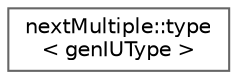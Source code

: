 digraph "Graphical Class Hierarchy"
{
 // LATEX_PDF_SIZE
  bgcolor="transparent";
  edge [fontname=Helvetica,fontsize=10,labelfontname=Helvetica,labelfontsize=10];
  node [fontname=Helvetica,fontsize=10,shape=box,height=0.2,width=0.4];
  rankdir="LR";
  Node0 [id="Node000000",label="nextMultiple::type\l\< genIUType \>",height=0.2,width=0.4,color="grey40", fillcolor="white", style="filled",URL="$structnext_multiple_1_1type.html",tooltip=" "];
}
